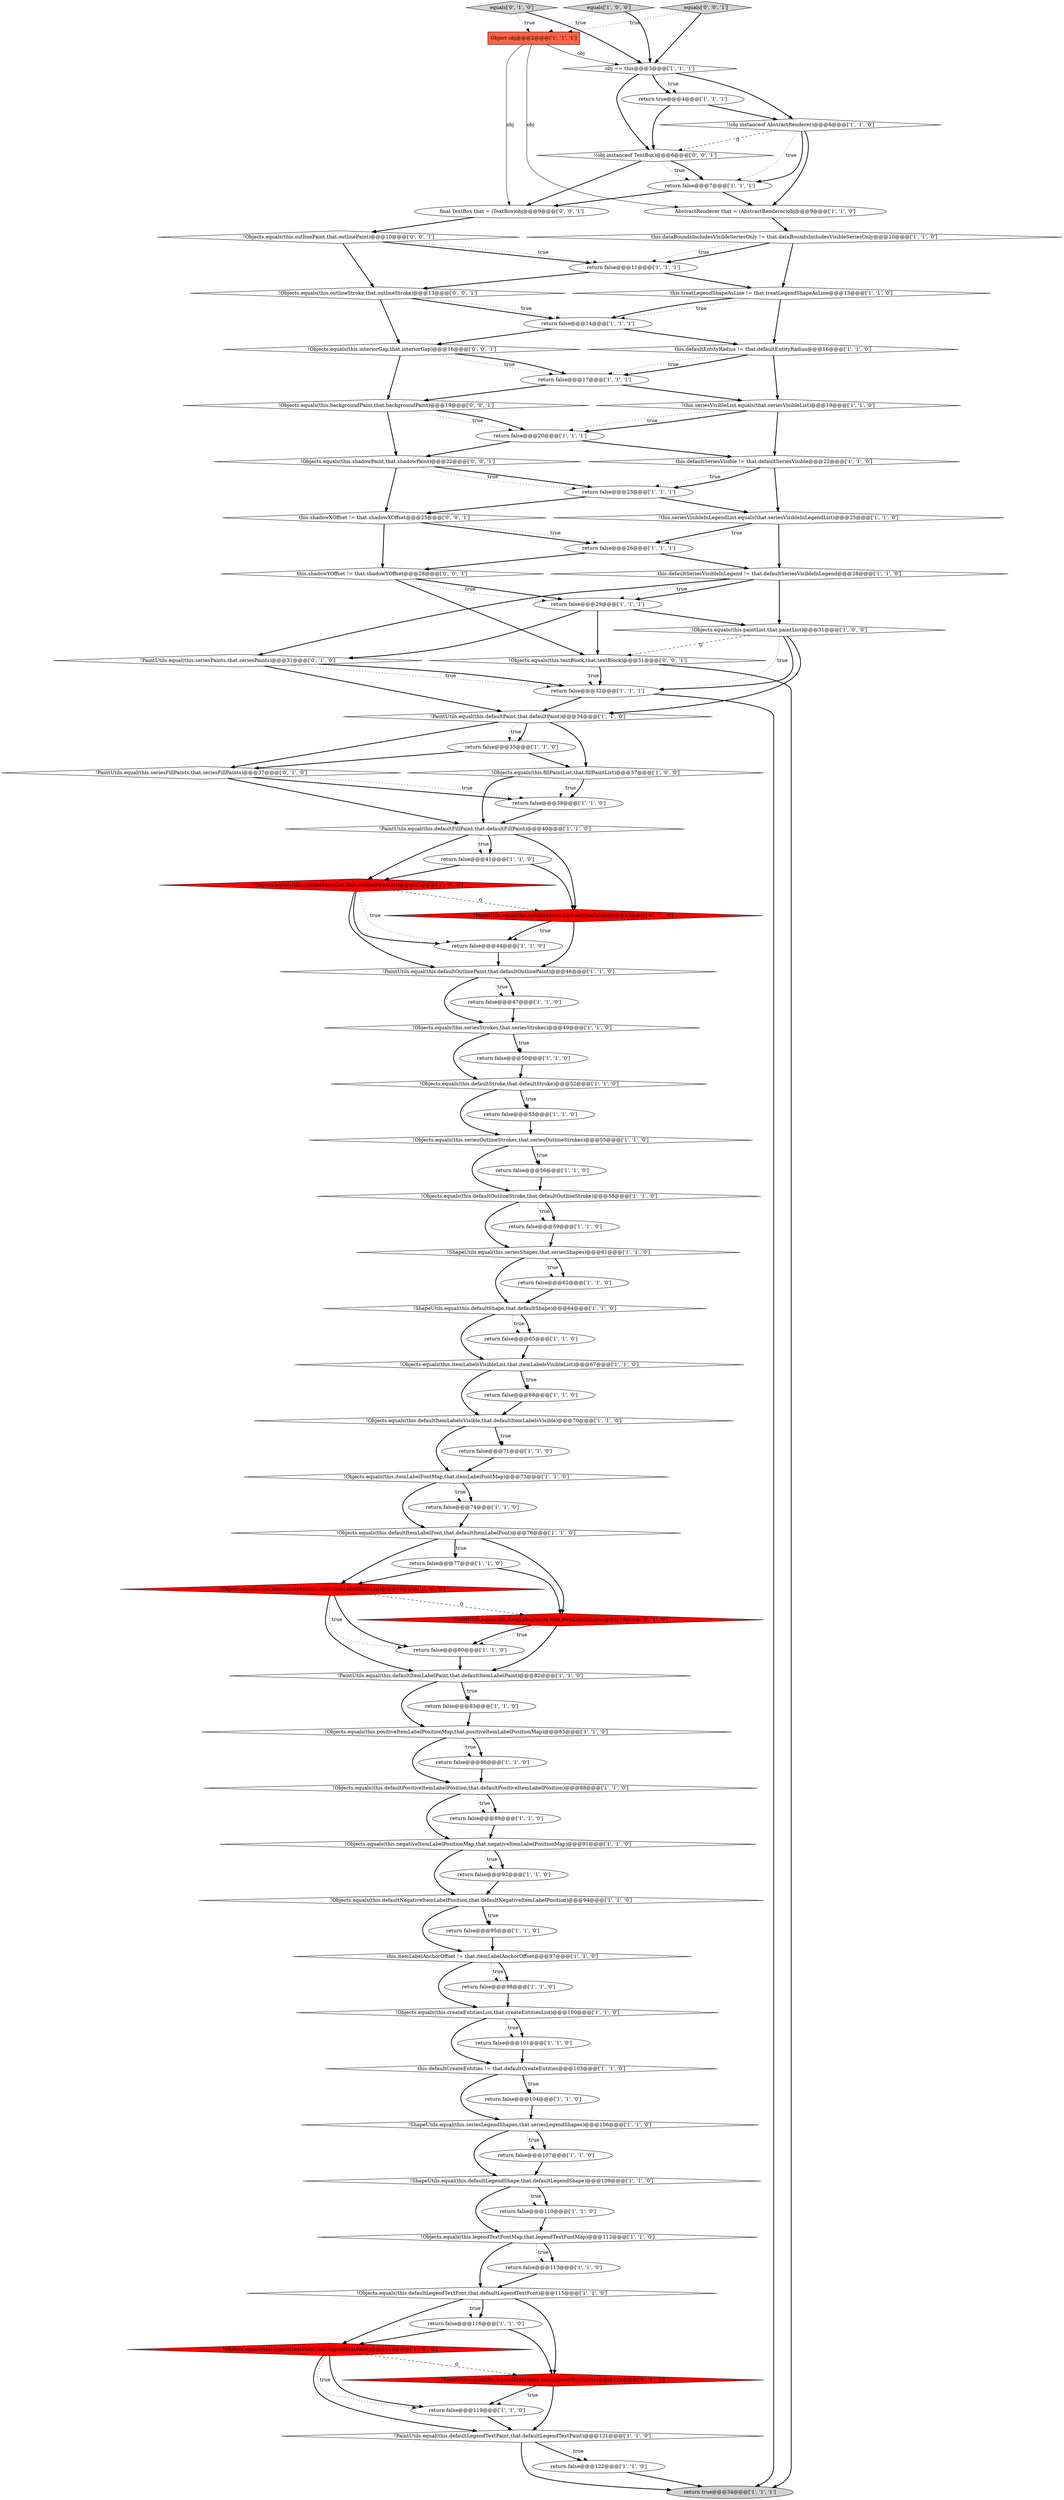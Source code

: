 digraph {
11 [style = filled, label = "!ShapeUtils.equal(this.seriesShapes,that.seriesShapes)@@@61@@@['1', '1', '0']", fillcolor = white, shape = diamond image = "AAA0AAABBB1BBB"];
51 [style = filled, label = "!Objects.equals(this.defaultItemLabelsVisible,that.defaultItemLabelsVisible)@@@70@@@['1', '1', '0']", fillcolor = white, shape = diamond image = "AAA0AAABBB1BBB"];
3 [style = filled, label = "return false@@@65@@@['1', '1', '0']", fillcolor = white, shape = ellipse image = "AAA0AAABBB1BBB"];
70 [style = filled, label = "return false@@@44@@@['1', '1', '0']", fillcolor = white, shape = ellipse image = "AAA0AAABBB1BBB"];
77 [style = filled, label = "return false@@@68@@@['1', '1', '0']", fillcolor = white, shape = ellipse image = "AAA0AAABBB1BBB"];
71 [style = filled, label = "Object obj@@@2@@@['1', '1', '1']", fillcolor = tomato, shape = box image = "AAA0AAABBB1BBB"];
41 [style = filled, label = "return false@@@86@@@['1', '1', '0']", fillcolor = white, shape = ellipse image = "AAA0AAABBB1BBB"];
63 [style = filled, label = "return false@@@71@@@['1', '1', '0']", fillcolor = white, shape = ellipse image = "AAA0AAABBB1BBB"];
1 [style = filled, label = "this.dataBoundsIncludesVisibleSeriesOnly != that.dataBoundsIncludesVisibleSeriesOnly@@@10@@@['1', '1', '0']", fillcolor = white, shape = diamond image = "AAA0AAABBB1BBB"];
43 [style = filled, label = "return false@@@74@@@['1', '1', '0']", fillcolor = white, shape = ellipse image = "AAA0AAABBB1BBB"];
85 [style = filled, label = "!PaintUtils.equal(this.seriesFillPaints,that.seriesFillPaints)@@@37@@@['0', '1', '0']", fillcolor = white, shape = diamond image = "AAA0AAABBB2BBB"];
5 [style = filled, label = "return false@@@53@@@['1', '1', '0']", fillcolor = white, shape = ellipse image = "AAA0AAABBB1BBB"];
48 [style = filled, label = "obj == this@@@3@@@['1', '1', '1']", fillcolor = white, shape = diamond image = "AAA0AAABBB1BBB"];
64 [style = filled, label = "return false@@@23@@@['1', '1', '1']", fillcolor = white, shape = ellipse image = "AAA0AAABBB1BBB"];
35 [style = filled, label = "!Objects.equals(this.fillPaintList,that.fillPaintList)@@@37@@@['1', '0', '0']", fillcolor = white, shape = diamond image = "AAA0AAABBB1BBB"];
98 [style = filled, label = "!Objects.equals(this.textBlock,that.textBlock)@@@31@@@['0', '0', '1']", fillcolor = white, shape = diamond image = "AAA0AAABBB3BBB"];
16 [style = filled, label = "return false@@@89@@@['1', '1', '0']", fillcolor = white, shape = ellipse image = "AAA0AAABBB1BBB"];
54 [style = filled, label = "!Objects.equals(this.defaultLegendTextFont,that.defaultLegendTextFont)@@@115@@@['1', '1', '0']", fillcolor = white, shape = diamond image = "AAA0AAABBB1BBB"];
74 [style = filled, label = "this.defaultSeriesVisibleInLegend != that.defaultSeriesVisibleInLegend@@@28@@@['1', '1', '0']", fillcolor = white, shape = diamond image = "AAA0AAABBB1BBB"];
24 [style = filled, label = "return false@@@41@@@['1', '1', '0']", fillcolor = white, shape = ellipse image = "AAA0AAABBB1BBB"];
14 [style = filled, label = "!Objects.equals(this.defaultPositiveItemLabelPosition,that.defaultPositiveItemLabelPosition)@@@88@@@['1', '1', '0']", fillcolor = white, shape = diamond image = "AAA0AAABBB1BBB"];
66 [style = filled, label = "!Objects.equals(this.createEntitiesList,that.createEntitiesList)@@@100@@@['1', '1', '0']", fillcolor = white, shape = diamond image = "AAA0AAABBB1BBB"];
68 [style = filled, label = "return false@@@26@@@['1', '1', '1']", fillcolor = white, shape = ellipse image = "AAA0AAABBB1BBB"];
23 [style = filled, label = "return false@@@38@@@['1', '1', '0']", fillcolor = white, shape = ellipse image = "AAA0AAABBB1BBB"];
39 [style = filled, label = "return false@@@20@@@['1', '1', '1']", fillcolor = white, shape = ellipse image = "AAA0AAABBB1BBB"];
62 [style = filled, label = "!Objects.equals(this.itemLabelsVisibleList,that.itemLabelsVisibleList)@@@67@@@['1', '1', '0']", fillcolor = white, shape = diamond image = "AAA0AAABBB1BBB"];
45 [style = filled, label = "this.defaultEntityRadius != that.defaultEntityRadius@@@16@@@['1', '1', '0']", fillcolor = white, shape = diamond image = "AAA0AAABBB1BBB"];
38 [style = filled, label = "!Objects.equals(this.outlinePaintList,that.outlinePaintList)@@@43@@@['1', '0', '0']", fillcolor = red, shape = diamond image = "AAA1AAABBB1BBB"];
31 [style = filled, label = "return false@@@104@@@['1', '1', '0']", fillcolor = white, shape = ellipse image = "AAA0AAABBB1BBB"];
21 [style = filled, label = "!PaintUtils.equal(this.defaultLegendTextPaint,that.defaultLegendTextPaint)@@@121@@@['1', '1', '0']", fillcolor = white, shape = diamond image = "AAA0AAABBB1BBB"];
18 [style = filled, label = "return false@@@35@@@['1', '1', '0']", fillcolor = white, shape = ellipse image = "AAA0AAABBB1BBB"];
81 [style = filled, label = "return false@@@80@@@['1', '1', '0']", fillcolor = white, shape = ellipse image = "AAA0AAABBB1BBB"];
100 [style = filled, label = "this.shadowYOffset != that.shadowYOffset@@@28@@@['0', '0', '1']", fillcolor = white, shape = diamond image = "AAA0AAABBB3BBB"];
72 [style = filled, label = "!Objects.equals(this.defaultItemLabelFont,that.defaultItemLabelFont)@@@76@@@['1', '1', '0']", fillcolor = white, shape = diamond image = "AAA0AAABBB1BBB"];
84 [style = filled, label = "!PaintUtils.equal(this.legendTextPaints,that.legendTextPaints)@@@118@@@['0', '1', '0']", fillcolor = red, shape = diamond image = "AAA1AAABBB2BBB"];
53 [style = filled, label = "return false@@@92@@@['1', '1', '0']", fillcolor = white, shape = ellipse image = "AAA0AAABBB1BBB"];
69 [style = filled, label = "return false@@@47@@@['1', '1', '0']", fillcolor = white, shape = ellipse image = "AAA0AAABBB1BBB"];
83 [style = filled, label = "!Objects.equals(this.defaultOutlineStroke,that.defaultOutlineStroke)@@@58@@@['1', '1', '0']", fillcolor = white, shape = diamond image = "AAA0AAABBB1BBB"];
26 [style = filled, label = "return false@@@77@@@['1', '1', '0']", fillcolor = white, shape = ellipse image = "AAA0AAABBB1BBB"];
92 [style = filled, label = "!Objects.equals(this.interiorGap,that.interiorGap)@@@16@@@['0', '0', '1']", fillcolor = white, shape = diamond image = "AAA0AAABBB3BBB"];
89 [style = filled, label = "!PaintUtils.equal(this.itemLabelPaints,that.itemLabelPaints)@@@79@@@['0', '1', '0']", fillcolor = red, shape = diamond image = "AAA1AAABBB2BBB"];
15 [style = filled, label = "this.treatLegendShapeAsLine != that.treatLegendShapeAsLine@@@13@@@['1', '1', '0']", fillcolor = white, shape = diamond image = "AAA0AAABBB1BBB"];
87 [style = filled, label = "!PaintUtils.equal(this.seriesPaints,that.seriesPaints)@@@31@@@['0', '1', '0']", fillcolor = white, shape = diamond image = "AAA0AAABBB2BBB"];
96 [style = filled, label = "!Objects.equals(this.outlineStroke,that.outlineStroke)@@@13@@@['0', '0', '1']", fillcolor = white, shape = diamond image = "AAA0AAABBB3BBB"];
97 [style = filled, label = "!Objects.equals(this.backgroundPaint,that.backgroundPaint)@@@19@@@['0', '0', '1']", fillcolor = white, shape = diamond image = "AAA0AAABBB3BBB"];
8 [style = filled, label = "return false@@@11@@@['1', '1', '1']", fillcolor = white, shape = ellipse image = "AAA0AAABBB1BBB"];
57 [style = filled, label = "return false@@@56@@@['1', '1', '0']", fillcolor = white, shape = ellipse image = "AAA0AAABBB1BBB"];
9 [style = filled, label = "return true@@@34@@@['1', '1', '1']", fillcolor = lightgray, shape = ellipse image = "AAA0AAABBB1BBB"];
20 [style = filled, label = "return false@@@17@@@['1', '1', '1']", fillcolor = white, shape = ellipse image = "AAA0AAABBB1BBB"];
49 [style = filled, label = "!Objects.equals(this.defaultNegativeItemLabelPosition,that.defaultNegativeItemLabelPosition)@@@94@@@['1', '1', '0']", fillcolor = white, shape = diamond image = "AAA0AAABBB1BBB"];
82 [style = filled, label = "!Objects.equals(this.itemLabelPaintList,that.itemLabelPaintList)@@@79@@@['1', '0', '0']", fillcolor = red, shape = diamond image = "AAA1AAABBB1BBB"];
47 [style = filled, label = "return false@@@50@@@['1', '1', '0']", fillcolor = white, shape = ellipse image = "AAA0AAABBB1BBB"];
55 [style = filled, label = "!Objects.equals(this.legendTextPaint,that.legendTextPaint)@@@118@@@['1', '0', '0']", fillcolor = red, shape = diamond image = "AAA1AAABBB1BBB"];
7 [style = filled, label = "return false@@@59@@@['1', '1', '0']", fillcolor = white, shape = ellipse image = "AAA0AAABBB1BBB"];
78 [style = filled, label = "return false@@@7@@@['1', '1', '1']", fillcolor = white, shape = ellipse image = "AAA0AAABBB1BBB"];
34 [style = filled, label = "return false@@@14@@@['1', '1', '1']", fillcolor = white, shape = ellipse image = "AAA0AAABBB1BBB"];
76 [style = filled, label = "this.defaultCreateEntities != that.defaultCreateEntities@@@103@@@['1', '1', '0']", fillcolor = white, shape = diamond image = "AAA0AAABBB1BBB"];
56 [style = filled, label = "return false@@@107@@@['1', '1', '0']", fillcolor = white, shape = ellipse image = "AAA0AAABBB1BBB"];
59 [style = filled, label = "!ShapeUtils.equal(this.defaultLegendShape,that.defaultLegendShape)@@@109@@@['1', '1', '0']", fillcolor = white, shape = diamond image = "AAA0AAABBB1BBB"];
52 [style = filled, label = "return true@@@4@@@['1', '1', '1']", fillcolor = white, shape = ellipse image = "AAA0AAABBB1BBB"];
60 [style = filled, label = "return false@@@116@@@['1', '1', '0']", fillcolor = white, shape = ellipse image = "AAA0AAABBB1BBB"];
37 [style = filled, label = "!Objects.equals(this.paintList,that.paintList)@@@31@@@['1', '0', '0']", fillcolor = white, shape = diamond image = "AAA0AAABBB1BBB"];
36 [style = filled, label = "!this.seriesVisibleList.equals(that.seriesVisibleList)@@@19@@@['1', '1', '0']", fillcolor = white, shape = diamond image = "AAA0AAABBB1BBB"];
33 [style = filled, label = "!ShapeUtils.equal(this.seriesLegendShapes,that.seriesLegendShapes)@@@106@@@['1', '1', '0']", fillcolor = white, shape = diamond image = "AAA0AAABBB1BBB"];
28 [style = filled, label = "!Objects.equals(this.itemLabelFontMap,that.itemLabelFontMap)@@@73@@@['1', '1', '0']", fillcolor = white, shape = diamond image = "AAA0AAABBB1BBB"];
30 [style = filled, label = "!PaintUtils.equal(this.defaultPaint,that.defaultPaint)@@@34@@@['1', '1', '0']", fillcolor = white, shape = diamond image = "AAA0AAABBB1BBB"];
75 [style = filled, label = "return false@@@62@@@['1', '1', '0']", fillcolor = white, shape = ellipse image = "AAA0AAABBB1BBB"];
42 [style = filled, label = "!Objects.equals(this.negativeItemLabelPositionMap,that.negativeItemLabelPositionMap)@@@91@@@['1', '1', '0']", fillcolor = white, shape = diamond image = "AAA0AAABBB1BBB"];
58 [style = filled, label = "!Objects.equals(this.defaultStroke,that.defaultStroke)@@@52@@@['1', '1', '0']", fillcolor = white, shape = diamond image = "AAA0AAABBB1BBB"];
17 [style = filled, label = "this.defaultSeriesVisible != that.defaultSeriesVisible@@@22@@@['1', '1', '0']", fillcolor = white, shape = diamond image = "AAA0AAABBB1BBB"];
50 [style = filled, label = "equals['1', '0', '0']", fillcolor = lightgray, shape = diamond image = "AAA0AAABBB1BBB"];
79 [style = filled, label = "!PaintUtils.equal(this.defaultItemLabelPaint,that.defaultItemLabelPaint)@@@82@@@['1', '1', '0']", fillcolor = white, shape = diamond image = "AAA0AAABBB1BBB"];
67 [style = filled, label = "return false@@@110@@@['1', '1', '0']", fillcolor = white, shape = ellipse image = "AAA0AAABBB1BBB"];
10 [style = filled, label = "this.itemLabelAnchorOffset != that.itemLabelAnchorOffset@@@97@@@['1', '1', '0']", fillcolor = white, shape = diamond image = "AAA0AAABBB1BBB"];
12 [style = filled, label = "return false@@@119@@@['1', '1', '0']", fillcolor = white, shape = ellipse image = "AAA0AAABBB1BBB"];
0 [style = filled, label = "return false@@@83@@@['1', '1', '0']", fillcolor = white, shape = ellipse image = "AAA0AAABBB1BBB"];
2 [style = filled, label = "!(obj instanceof AbstractRenderer)@@@6@@@['1', '1', '0']", fillcolor = white, shape = diamond image = "AAA0AAABBB1BBB"];
25 [style = filled, label = "!ShapeUtils.equal(this.defaultShape,that.defaultShape)@@@64@@@['1', '1', '0']", fillcolor = white, shape = diamond image = "AAA0AAABBB1BBB"];
44 [style = filled, label = "return false@@@29@@@['1', '1', '1']", fillcolor = white, shape = ellipse image = "AAA0AAABBB1BBB"];
32 [style = filled, label = "!Objects.equals(this.positiveItemLabelPositionMap,that.positiveItemLabelPositionMap)@@@85@@@['1', '1', '0']", fillcolor = white, shape = diamond image = "AAA0AAABBB1BBB"];
90 [style = filled, label = "this.shadowXOffset != that.shadowXOffset@@@25@@@['0', '0', '1']", fillcolor = white, shape = diamond image = "AAA0AAABBB3BBB"];
73 [style = filled, label = "!Objects.equals(this.legendTextFontMap,that.legendTextFontMap)@@@112@@@['1', '1', '0']", fillcolor = white, shape = diamond image = "AAA0AAABBB1BBB"];
94 [style = filled, label = "final TextBox that = (TextBox)obj@@@9@@@['0', '0', '1']", fillcolor = white, shape = ellipse image = "AAA0AAABBB3BBB"];
4 [style = filled, label = "return false@@@101@@@['1', '1', '0']", fillcolor = white, shape = ellipse image = "AAA0AAABBB1BBB"];
13 [style = filled, label = "return false@@@95@@@['1', '1', '0']", fillcolor = white, shape = ellipse image = "AAA0AAABBB1BBB"];
29 [style = filled, label = "!Objects.equals(this.seriesOutlineStrokes,that.seriesOutlineStrokes)@@@55@@@['1', '1', '0']", fillcolor = white, shape = diamond image = "AAA0AAABBB1BBB"];
46 [style = filled, label = "!this.seriesVisibleInLegendList.equals(that.seriesVisibleInLegendList)@@@25@@@['1', '1', '0']", fillcolor = white, shape = diamond image = "AAA0AAABBB1BBB"];
40 [style = filled, label = "!PaintUtils.equal(this.defaultFillPaint,that.defaultFillPaint)@@@40@@@['1', '1', '0']", fillcolor = white, shape = diamond image = "AAA0AAABBB1BBB"];
65 [style = filled, label = "!PaintUtils.equal(this.defaultOutlinePaint,that.defaultOutlinePaint)@@@46@@@['1', '1', '0']", fillcolor = white, shape = diamond image = "AAA0AAABBB1BBB"];
27 [style = filled, label = "return false@@@32@@@['1', '1', '1']", fillcolor = white, shape = ellipse image = "AAA0AAABBB1BBB"];
93 [style = filled, label = "!Objects.equals(this.shadowPaint,that.shadowPaint)@@@22@@@['0', '0', '1']", fillcolor = white, shape = diamond image = "AAA0AAABBB3BBB"];
22 [style = filled, label = "AbstractRenderer that = (AbstractRenderer)obj@@@9@@@['1', '1', '0']", fillcolor = white, shape = ellipse image = "AAA0AAABBB1BBB"];
61 [style = filled, label = "!Objects.equals(this.seriesStrokes,that.seriesStrokes)@@@49@@@['1', '1', '0']", fillcolor = white, shape = diamond image = "AAA0AAABBB1BBB"];
80 [style = filled, label = "return false@@@113@@@['1', '1', '0']", fillcolor = white, shape = ellipse image = "AAA0AAABBB1BBB"];
88 [style = filled, label = "equals['0', '1', '0']", fillcolor = lightgray, shape = diamond image = "AAA0AAABBB2BBB"];
95 [style = filled, label = "!(obj instanceof TextBox)@@@6@@@['0', '0', '1']", fillcolor = white, shape = diamond image = "AAA0AAABBB3BBB"];
19 [style = filled, label = "return false@@@122@@@['1', '1', '0']", fillcolor = white, shape = ellipse image = "AAA0AAABBB1BBB"];
86 [style = filled, label = "!PaintUtils.equal(this.outlinePaints,that.outlinePaints)@@@43@@@['0', '1', '0']", fillcolor = red, shape = diamond image = "AAA1AAABBB2BBB"];
91 [style = filled, label = "equals['0', '0', '1']", fillcolor = lightgray, shape = diamond image = "AAA0AAABBB3BBB"];
99 [style = filled, label = "!Objects.equals(this.outlinePaint,that.outlinePaint)@@@10@@@['0', '0', '1']", fillcolor = white, shape = diamond image = "AAA0AAABBB3BBB"];
6 [style = filled, label = "return false@@@98@@@['1', '1', '0']", fillcolor = white, shape = ellipse image = "AAA0AAABBB1BBB"];
54->55 [style = bold, label=""];
66->4 [style = dotted, label="true"];
42->53 [style = bold, label=""];
10->66 [style = bold, label=""];
37->27 [style = bold, label=""];
70->65 [style = bold, label=""];
73->80 [style = dotted, label="true"];
27->9 [style = bold, label=""];
73->54 [style = bold, label=""];
96->34 [style = bold, label=""];
87->30 [style = bold, label=""];
91->71 [style = dotted, label="true"];
98->9 [style = bold, label=""];
40->38 [style = bold, label=""];
95->78 [style = bold, label=""];
30->18 [style = bold, label=""];
3->62 [style = bold, label=""];
72->82 [style = bold, label=""];
79->32 [style = bold, label=""];
71->22 [style = solid, label="obj"];
87->27 [style = dotted, label="true"];
48->52 [style = bold, label=""];
6->66 [style = bold, label=""];
35->23 [style = bold, label=""];
74->37 [style = bold, label=""];
88->71 [style = dotted, label="true"];
62->77 [style = bold, label=""];
73->80 [style = bold, label=""];
36->39 [style = dotted, label="true"];
28->43 [style = bold, label=""];
63->28 [style = bold, label=""];
19->9 [style = bold, label=""];
49->10 [style = bold, label=""];
91->48 [style = bold, label=""];
17->64 [style = dotted, label="true"];
49->13 [style = bold, label=""];
81->79 [style = bold, label=""];
79->0 [style = dotted, label="true"];
68->74 [style = bold, label=""];
65->69 [style = bold, label=""];
93->64 [style = bold, label=""];
18->35 [style = bold, label=""];
33->56 [style = bold, label=""];
39->93 [style = bold, label=""];
89->81 [style = dotted, label="true"];
76->31 [style = dotted, label="true"];
40->24 [style = bold, label=""];
16->42 [style = bold, label=""];
8->96 [style = bold, label=""];
90->68 [style = bold, label=""];
36->17 [style = bold, label=""];
90->100 [style = bold, label=""];
92->97 [style = bold, label=""];
74->44 [style = dotted, label="true"];
88->48 [style = bold, label=""];
59->67 [style = bold, label=""];
55->12 [style = bold, label=""];
11->25 [style = bold, label=""];
100->44 [style = bold, label=""];
14->16 [style = bold, label=""];
5->29 [style = bold, label=""];
10->6 [style = dotted, label="true"];
25->62 [style = bold, label=""];
7->11 [style = bold, label=""];
51->28 [style = bold, label=""];
93->90 [style = bold, label=""];
48->2 [style = bold, label=""];
15->34 [style = bold, label=""];
21->19 [style = bold, label=""];
15->34 [style = dotted, label="true"];
59->73 [style = bold, label=""];
96->34 [style = dotted, label="true"];
54->60 [style = bold, label=""];
12->21 [style = bold, label=""];
40->86 [style = bold, label=""];
99->8 [style = bold, label=""];
55->12 [style = dotted, label="true"];
27->30 [style = bold, label=""];
25->3 [style = bold, label=""];
77->51 [style = bold, label=""];
57->83 [style = bold, label=""];
50->71 [style = dotted, label="true"];
24->38 [style = bold, label=""];
95->78 [style = dotted, label="true"];
67->73 [style = bold, label=""];
74->87 [style = bold, label=""];
86->70 [style = dotted, label="true"];
55->84 [style = dashed, label="0"];
90->68 [style = dotted, label="true"];
47->58 [style = bold, label=""];
62->77 [style = dotted, label="true"];
4->76 [style = bold, label=""];
54->84 [style = bold, label=""];
60->55 [style = bold, label=""];
61->47 [style = dotted, label="true"];
35->40 [style = bold, label=""];
71->94 [style = solid, label="obj"];
44->87 [style = bold, label=""];
21->9 [style = bold, label=""];
34->92 [style = bold, label=""];
89->81 [style = bold, label=""];
78->94 [style = bold, label=""];
54->60 [style = dotted, label="true"];
38->65 [style = bold, label=""];
31->33 [style = bold, label=""];
76->31 [style = bold, label=""];
1->8 [style = dotted, label="true"];
46->68 [style = bold, label=""];
82->89 [style = dashed, label="0"];
44->37 [style = bold, label=""];
65->61 [style = bold, label=""];
26->82 [style = bold, label=""];
83->7 [style = dotted, label="true"];
17->64 [style = bold, label=""];
86->65 [style = bold, label=""];
82->81 [style = dotted, label="true"];
29->57 [style = bold, label=""];
96->92 [style = bold, label=""];
28->72 [style = bold, label=""];
51->63 [style = dotted, label="true"];
51->63 [style = bold, label=""];
72->26 [style = bold, label=""];
13->10 [style = bold, label=""];
17->46 [style = bold, label=""];
85->23 [style = dotted, label="true"];
49->13 [style = dotted, label="true"];
1->8 [style = bold, label=""];
8->15 [style = bold, label=""];
97->39 [style = dotted, label="true"];
48->52 [style = dotted, label="true"];
62->51 [style = bold, label=""];
87->27 [style = bold, label=""];
89->79 [style = bold, label=""];
74->44 [style = bold, label=""];
37->30 [style = bold, label=""];
64->90 [style = bold, label=""];
14->42 [style = bold, label=""];
45->36 [style = bold, label=""];
45->20 [style = dotted, label="true"];
32->14 [style = bold, label=""];
83->7 [style = bold, label=""];
60->84 [style = bold, label=""];
72->89 [style = bold, label=""];
45->20 [style = bold, label=""];
50->48 [style = bold, label=""];
92->20 [style = dotted, label="true"];
43->72 [style = bold, label=""];
52->95 [style = bold, label=""];
10->6 [style = bold, label=""];
100->44 [style = dotted, label="true"];
36->39 [style = bold, label=""];
66->76 [style = bold, label=""];
42->53 [style = dotted, label="true"];
58->5 [style = dotted, label="true"];
76->33 [style = bold, label=""];
20->97 [style = bold, label=""];
14->16 [style = dotted, label="true"];
84->12 [style = bold, label=""];
92->20 [style = bold, label=""];
30->85 [style = bold, label=""];
30->35 [style = bold, label=""];
97->93 [style = bold, label=""];
24->86 [style = bold, label=""];
39->17 [style = bold, label=""];
26->89 [style = bold, label=""];
71->48 [style = solid, label="obj"];
30->18 [style = dotted, label="true"];
2->78 [style = bold, label=""];
33->59 [style = bold, label=""];
86->70 [style = bold, label=""];
38->86 [style = dashed, label="0"];
84->12 [style = dotted, label="true"];
28->43 [style = dotted, label="true"];
11->75 [style = bold, label=""];
98->27 [style = bold, label=""];
32->41 [style = bold, label=""];
75->25 [style = bold, label=""];
22->1 [style = bold, label=""];
0->32 [style = bold, label=""];
37->27 [style = dotted, label="true"];
35->23 [style = dotted, label="true"];
85->23 [style = bold, label=""];
56->59 [style = bold, label=""];
46->74 [style = bold, label=""];
20->36 [style = bold, label=""];
41->14 [style = bold, label=""];
82->81 [style = bold, label=""];
83->11 [style = bold, label=""];
94->99 [style = bold, label=""];
15->45 [style = bold, label=""];
32->41 [style = dotted, label="true"];
55->21 [style = bold, label=""];
29->83 [style = bold, label=""];
18->85 [style = bold, label=""];
98->27 [style = dotted, label="true"];
1->15 [style = bold, label=""];
34->45 [style = bold, label=""];
99->96 [style = bold, label=""];
40->24 [style = dotted, label="true"];
79->0 [style = bold, label=""];
93->64 [style = dotted, label="true"];
52->2 [style = bold, label=""];
64->46 [style = bold, label=""];
61->58 [style = bold, label=""];
38->70 [style = bold, label=""];
66->4 [style = bold, label=""];
65->69 [style = dotted, label="true"];
72->26 [style = dotted, label="true"];
2->78 [style = dotted, label="true"];
69->61 [style = bold, label=""];
99->8 [style = dotted, label="true"];
33->56 [style = dotted, label="true"];
11->75 [style = dotted, label="true"];
53->49 [style = bold, label=""];
95->94 [style = bold, label=""];
97->39 [style = bold, label=""];
48->95 [style = bold, label=""];
38->70 [style = dotted, label="true"];
58->29 [style = bold, label=""];
85->40 [style = bold, label=""];
80->54 [style = bold, label=""];
61->47 [style = bold, label=""];
23->40 [style = bold, label=""];
68->100 [style = bold, label=""];
100->98 [style = bold, label=""];
21->19 [style = dotted, label="true"];
37->98 [style = dashed, label="0"];
82->79 [style = bold, label=""];
59->67 [style = dotted, label="true"];
58->5 [style = bold, label=""];
25->3 [style = dotted, label="true"];
42->49 [style = bold, label=""];
2->22 [style = bold, label=""];
29->57 [style = dotted, label="true"];
84->21 [style = bold, label=""];
78->22 [style = bold, label=""];
2->95 [style = dashed, label="0"];
46->68 [style = dotted, label="true"];
44->98 [style = bold, label=""];
}
